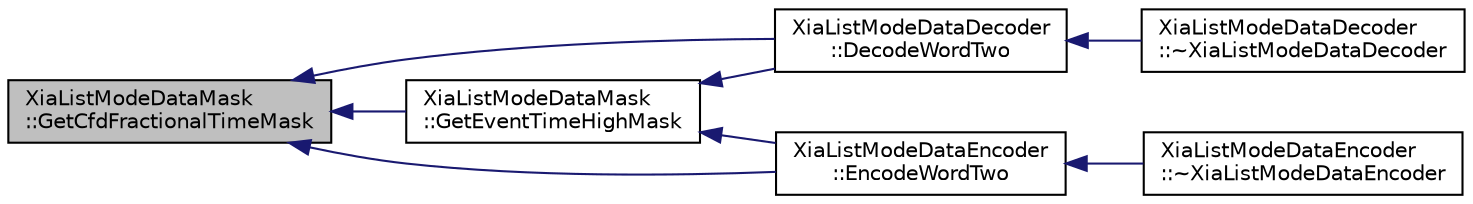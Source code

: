 digraph "XiaListModeDataMask::GetCfdFractionalTimeMask"
{
  edge [fontname="Helvetica",fontsize="10",labelfontname="Helvetica",labelfontsize="10"];
  node [fontname="Helvetica",fontsize="10",shape=record];
  rankdir="LR";
  Node1 [label="XiaListModeDataMask\l::GetCfdFractionalTimeMask",height=0.2,width=0.4,color="black", fillcolor="grey75", style="filled", fontcolor="black"];
  Node1 -> Node2 [dir="back",color="midnightblue",fontsize="10",style="solid",fontname="Helvetica"];
  Node2 [label="XiaListModeDataDecoder\l::DecodeWordTwo",height=0.2,width=0.4,color="black", fillcolor="white", style="filled",URL="$df/dea/class_xia_list_mode_data_decoder.html#abdbdbd7e8fac0ef5926fdbb86ec94a17"];
  Node2 -> Node3 [dir="back",color="midnightblue",fontsize="10",style="solid",fontname="Helvetica"];
  Node3 [label="XiaListModeDataDecoder\l::~XiaListModeDataDecoder",height=0.2,width=0.4,color="black", fillcolor="white", style="filled",URL="$df/dea/class_xia_list_mode_data_decoder.html#a31629a35b4ce7c55e85aec7d8119d281",tooltip="Default destructor. "];
  Node1 -> Node4 [dir="back",color="midnightblue",fontsize="10",style="solid",fontname="Helvetica"];
  Node4 [label="XiaListModeDataEncoder\l::EncodeWordTwo",height=0.2,width=0.4,color="black", fillcolor="white", style="filled",URL="$df/d1a/class_xia_list_mode_data_encoder.html#af44e2798aca39627474cb444fd28cab4"];
  Node4 -> Node5 [dir="back",color="midnightblue",fontsize="10",style="solid",fontname="Helvetica"];
  Node5 [label="XiaListModeDataEncoder\l::~XiaListModeDataEncoder",height=0.2,width=0.4,color="black", fillcolor="white", style="filled",URL="$df/d1a/class_xia_list_mode_data_encoder.html#a122e039afbbef6a4ed4258544ec46a18",tooltip="Default destructor. "];
  Node1 -> Node6 [dir="back",color="midnightblue",fontsize="10",style="solid",fontname="Helvetica"];
  Node6 [label="XiaListModeDataMask\l::GetEventTimeHighMask",height=0.2,width=0.4,color="black", fillcolor="white", style="filled",URL="$dc/d76/class_xia_list_mode_data_mask.html#a222b7a8ecedae77bc02983ca8188737c"];
  Node6 -> Node2 [dir="back",color="midnightblue",fontsize="10",style="solid",fontname="Helvetica"];
  Node6 -> Node4 [dir="back",color="midnightblue",fontsize="10",style="solid",fontname="Helvetica"];
}
